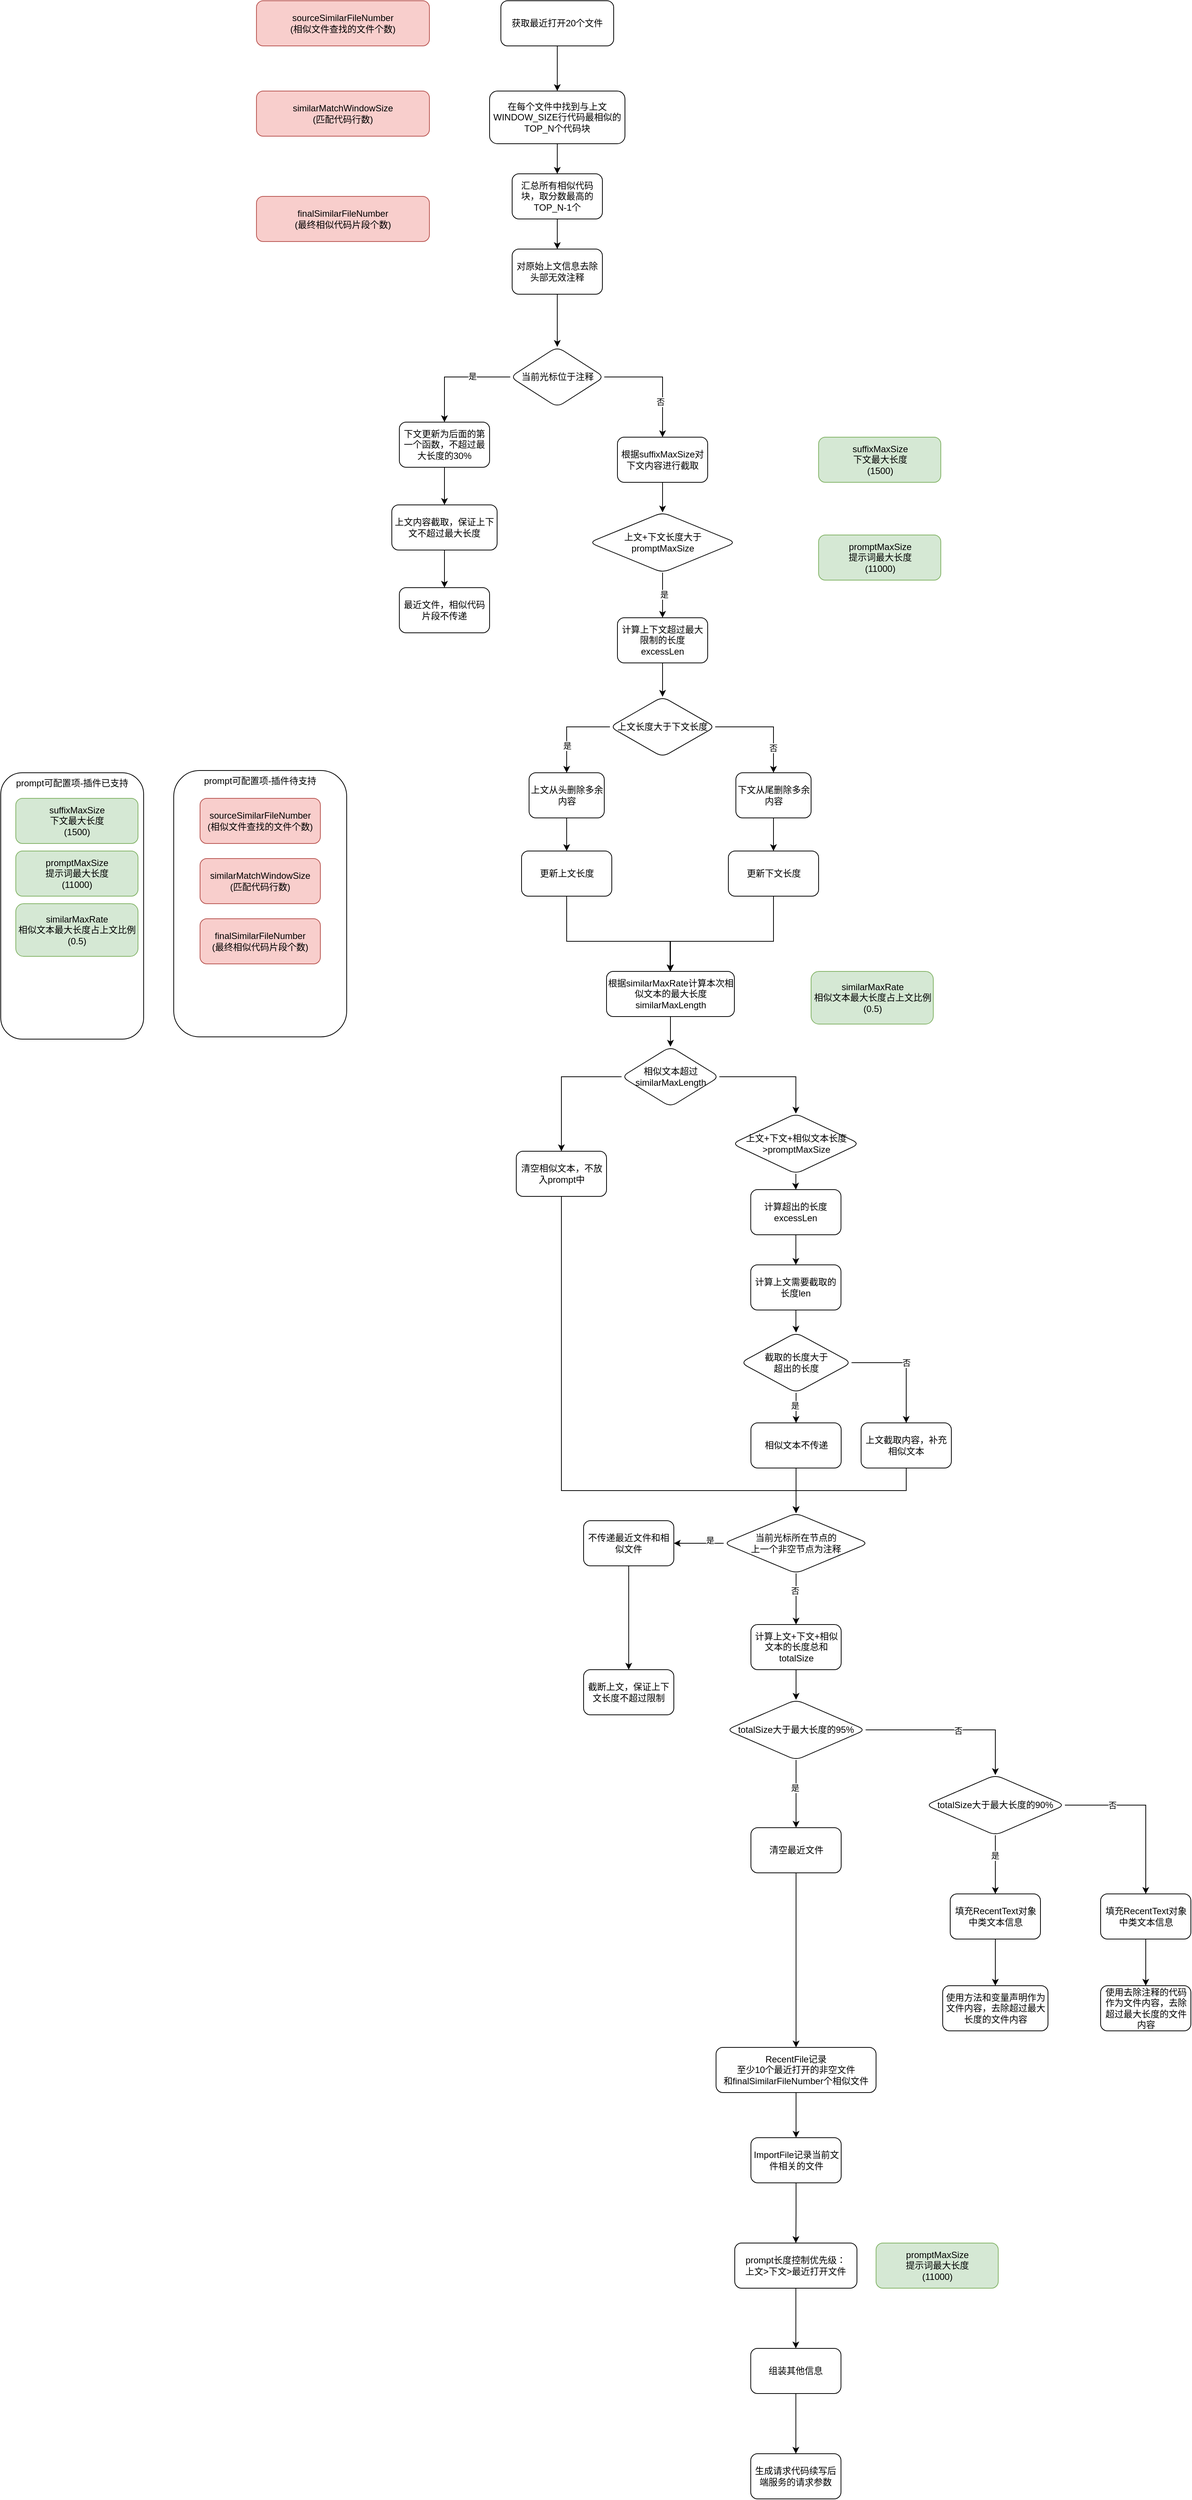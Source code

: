<mxfile version="24.6.4" type="github" pages="2">
  <diagram id="vzhNXn0cpR2loQYzylK0" name="代码续写prompt构建">
    <mxGraphModel dx="913" dy="1658" grid="1" gridSize="10" guides="1" tooltips="1" connect="1" arrows="1" fold="1" page="1" pageScale="1" pageWidth="827" pageHeight="1169" math="0" shadow="0">
      <root>
        <mxCell id="0" />
        <mxCell id="1" parent="0" />
        <mxCell id="B659ajGcxB3UIlLO64on-79" value="prompt可配置项-插件待支持" style="rounded=1;whiteSpace=wrap;html=1;verticalAlign=top;" vertex="1" parent="1">
          <mxGeometry x="740" y="603" width="230" height="354.01" as="geometry" />
        </mxCell>
        <mxCell id="raw9m31f8Q8C_QpOb1Fa-11" value="" style="edgeStyle=orthogonalEdgeStyle;rounded=0;orthogonalLoop=1;jettySize=auto;html=1;" parent="1" source="raw9m31f8Q8C_QpOb1Fa-6" target="raw9m31f8Q8C_QpOb1Fa-7" edge="1">
          <mxGeometry relative="1" as="geometry" />
        </mxCell>
        <mxCell id="raw9m31f8Q8C_QpOb1Fa-6" value="获取最近打开20个文件" style="rounded=1;whiteSpace=wrap;html=1;" parent="1" vertex="1">
          <mxGeometry x="1175" y="-420" width="150" height="60" as="geometry" />
        </mxCell>
        <mxCell id="raw9m31f8Q8C_QpOb1Fa-13" value="" style="edgeStyle=orthogonalEdgeStyle;rounded=0;orthogonalLoop=1;jettySize=auto;html=1;" parent="1" source="raw9m31f8Q8C_QpOb1Fa-7" target="raw9m31f8Q8C_QpOb1Fa-12" edge="1">
          <mxGeometry relative="1" as="geometry" />
        </mxCell>
        <mxCell id="raw9m31f8Q8C_QpOb1Fa-7" value="在每个文件中找到与上文WINDOW_SIZE行代码最相似的TOP_N个代码块" style="rounded=1;whiteSpace=wrap;html=1;" parent="1" vertex="1">
          <mxGeometry x="1160" y="-300" width="180" height="70" as="geometry" />
        </mxCell>
        <mxCell id="B659ajGcxB3UIlLO64on-47" style="edgeStyle=orthogonalEdgeStyle;rounded=0;orthogonalLoop=1;jettySize=auto;html=1;entryX=0.5;entryY=0;entryDx=0;entryDy=0;" edge="1" parent="1" source="raw9m31f8Q8C_QpOb1Fa-12" target="raw9m31f8Q8C_QpOb1Fa-14">
          <mxGeometry relative="1" as="geometry" />
        </mxCell>
        <mxCell id="raw9m31f8Q8C_QpOb1Fa-12" value="汇总所有相似代码块，取分数最高的TOP_N-1个" style="whiteSpace=wrap;html=1;rounded=1;" parent="1" vertex="1">
          <mxGeometry x="1190" y="-190" width="120" height="60" as="geometry" />
        </mxCell>
        <mxCell id="raw9m31f8Q8C_QpOb1Fa-16" value="" style="edgeStyle=orthogonalEdgeStyle;rounded=0;orthogonalLoop=1;jettySize=auto;html=1;" parent="1" source="raw9m31f8Q8C_QpOb1Fa-14" target="raw9m31f8Q8C_QpOb1Fa-15" edge="1">
          <mxGeometry relative="1" as="geometry" />
        </mxCell>
        <mxCell id="raw9m31f8Q8C_QpOb1Fa-14" value="对原始上文信息去除头部无效注释" style="rounded=1;whiteSpace=wrap;html=1;" parent="1" vertex="1">
          <mxGeometry x="1190" y="-90" width="120" height="60" as="geometry" />
        </mxCell>
        <mxCell id="raw9m31f8Q8C_QpOb1Fa-18" value="" style="edgeStyle=orthogonalEdgeStyle;rounded=0;orthogonalLoop=1;jettySize=auto;html=1;" parent="1" source="raw9m31f8Q8C_QpOb1Fa-15" target="raw9m31f8Q8C_QpOb1Fa-17" edge="1">
          <mxGeometry relative="1" as="geometry" />
        </mxCell>
        <mxCell id="raw9m31f8Q8C_QpOb1Fa-19" value="是" style="edgeLabel;html=1;align=center;verticalAlign=middle;resizable=0;points=[];" parent="raw9m31f8Q8C_QpOb1Fa-18" vertex="1" connectable="0">
          <mxGeometry x="-0.316" y="-1" relative="1" as="geometry">
            <mxPoint as="offset" />
          </mxGeometry>
        </mxCell>
        <mxCell id="raw9m31f8Q8C_QpOb1Fa-21" value="" style="edgeStyle=orthogonalEdgeStyle;rounded=0;orthogonalLoop=1;jettySize=auto;html=1;" parent="1" source="raw9m31f8Q8C_QpOb1Fa-15" target="raw9m31f8Q8C_QpOb1Fa-20" edge="1">
          <mxGeometry relative="1" as="geometry" />
        </mxCell>
        <mxCell id="raw9m31f8Q8C_QpOb1Fa-22" value="否" style="edgeLabel;html=1;align=center;verticalAlign=middle;resizable=0;points=[];" parent="raw9m31f8Q8C_QpOb1Fa-21" vertex="1" connectable="0">
          <mxGeometry x="0.403" y="-3" relative="1" as="geometry">
            <mxPoint as="offset" />
          </mxGeometry>
        </mxCell>
        <mxCell id="raw9m31f8Q8C_QpOb1Fa-15" value="当前光标位于注释" style="rhombus;whiteSpace=wrap;html=1;rounded=1;" parent="1" vertex="1">
          <mxGeometry x="1187.5" y="40" width="125" height="80" as="geometry" />
        </mxCell>
        <mxCell id="raw9m31f8Q8C_QpOb1Fa-24" value="" style="edgeStyle=orthogonalEdgeStyle;rounded=0;orthogonalLoop=1;jettySize=auto;html=1;" parent="1" source="raw9m31f8Q8C_QpOb1Fa-17" target="raw9m31f8Q8C_QpOb1Fa-23" edge="1">
          <mxGeometry relative="1" as="geometry" />
        </mxCell>
        <mxCell id="raw9m31f8Q8C_QpOb1Fa-17" value="下文更新为后面的第一个函数，不超过最大长度的30%" style="whiteSpace=wrap;html=1;rounded=1;" parent="1" vertex="1">
          <mxGeometry x="1040" y="140" width="120" height="60" as="geometry" />
        </mxCell>
        <mxCell id="raw9m31f8Q8C_QpOb1Fa-28" value="" style="edgeStyle=orthogonalEdgeStyle;rounded=0;orthogonalLoop=1;jettySize=auto;html=1;" parent="1" source="raw9m31f8Q8C_QpOb1Fa-20" target="raw9m31f8Q8C_QpOb1Fa-27" edge="1">
          <mxGeometry relative="1" as="geometry" />
        </mxCell>
        <mxCell id="raw9m31f8Q8C_QpOb1Fa-20" value="根据suffix&lt;span style=&quot;background-color: initial;&quot;&gt;MaxSize&lt;/span&gt;对下文内容进行截取" style="whiteSpace=wrap;html=1;rounded=1;" parent="1" vertex="1">
          <mxGeometry x="1330" y="160" width="120" height="60" as="geometry" />
        </mxCell>
        <mxCell id="raw9m31f8Q8C_QpOb1Fa-26" value="" style="edgeStyle=orthogonalEdgeStyle;rounded=0;orthogonalLoop=1;jettySize=auto;html=1;" parent="1" source="raw9m31f8Q8C_QpOb1Fa-23" target="raw9m31f8Q8C_QpOb1Fa-25" edge="1">
          <mxGeometry relative="1" as="geometry" />
        </mxCell>
        <mxCell id="raw9m31f8Q8C_QpOb1Fa-23" value="上文内容截取，保证上下文不超过最大长度" style="whiteSpace=wrap;html=1;rounded=1;" parent="1" vertex="1">
          <mxGeometry x="1030" y="250" width="140" height="60" as="geometry" />
        </mxCell>
        <mxCell id="raw9m31f8Q8C_QpOb1Fa-25" value="最近文件，相似代码片段不传递" style="whiteSpace=wrap;html=1;rounded=1;" parent="1" vertex="1">
          <mxGeometry x="1040" y="360" width="120" height="60" as="geometry" />
        </mxCell>
        <mxCell id="raw9m31f8Q8C_QpOb1Fa-30" value="" style="edgeStyle=orthogonalEdgeStyle;rounded=0;orthogonalLoop=1;jettySize=auto;html=1;" parent="1" source="raw9m31f8Q8C_QpOb1Fa-27" target="raw9m31f8Q8C_QpOb1Fa-29" edge="1">
          <mxGeometry relative="1" as="geometry" />
        </mxCell>
        <mxCell id="B659ajGcxB3UIlLO64on-53" value="是" style="edgeLabel;html=1;align=center;verticalAlign=middle;resizable=0;points=[];" vertex="1" connectable="0" parent="raw9m31f8Q8C_QpOb1Fa-30">
          <mxGeometry x="-0.047" y="2" relative="1" as="geometry">
            <mxPoint as="offset" />
          </mxGeometry>
        </mxCell>
        <mxCell id="raw9m31f8Q8C_QpOb1Fa-27" value="上文+下文长度大于&lt;div&gt;promptMaxSize&lt;/div&gt;" style="rhombus;whiteSpace=wrap;html=1;rounded=1;" parent="1" vertex="1">
          <mxGeometry x="1292.5" y="260" width="195" height="80" as="geometry" />
        </mxCell>
        <mxCell id="raw9m31f8Q8C_QpOb1Fa-32" value="" style="edgeStyle=orthogonalEdgeStyle;rounded=0;orthogonalLoop=1;jettySize=auto;html=1;" parent="1" source="raw9m31f8Q8C_QpOb1Fa-29" target="raw9m31f8Q8C_QpOb1Fa-31" edge="1">
          <mxGeometry relative="1" as="geometry" />
        </mxCell>
        <mxCell id="raw9m31f8Q8C_QpOb1Fa-29" value="计算上下文超过最大限制的长度&lt;div&gt;excessLen&lt;/div&gt;" style="whiteSpace=wrap;html=1;rounded=1;" parent="1" vertex="1">
          <mxGeometry x="1330" y="400" width="120" height="60" as="geometry" />
        </mxCell>
        <mxCell id="raw9m31f8Q8C_QpOb1Fa-34" value="" style="edgeStyle=orthogonalEdgeStyle;rounded=0;orthogonalLoop=1;jettySize=auto;html=1;" parent="1" source="raw9m31f8Q8C_QpOb1Fa-31" target="raw9m31f8Q8C_QpOb1Fa-33" edge="1">
          <mxGeometry relative="1" as="geometry" />
        </mxCell>
        <mxCell id="raw9m31f8Q8C_QpOb1Fa-41" value="是" style="edgeLabel;html=1;align=center;verticalAlign=middle;resizable=0;points=[];" parent="raw9m31f8Q8C_QpOb1Fa-34" vertex="1" connectable="0">
          <mxGeometry x="-0.116" y="1" relative="1" as="geometry">
            <mxPoint x="-5" y="24" as="offset" />
          </mxGeometry>
        </mxCell>
        <mxCell id="raw9m31f8Q8C_QpOb1Fa-36" value="" style="edgeStyle=orthogonalEdgeStyle;rounded=0;orthogonalLoop=1;jettySize=auto;html=1;" parent="1" source="raw9m31f8Q8C_QpOb1Fa-31" target="raw9m31f8Q8C_QpOb1Fa-35" edge="1">
          <mxGeometry relative="1" as="geometry" />
        </mxCell>
        <mxCell id="raw9m31f8Q8C_QpOb1Fa-42" value="否" style="edgeLabel;html=1;align=center;verticalAlign=middle;resizable=0;points=[];" parent="raw9m31f8Q8C_QpOb1Fa-36" vertex="1" connectable="0">
          <mxGeometry x="0.516" y="-1" relative="1" as="geometry">
            <mxPoint as="offset" />
          </mxGeometry>
        </mxCell>
        <mxCell id="raw9m31f8Q8C_QpOb1Fa-31" value="上文长度大于下文长度" style="rhombus;whiteSpace=wrap;html=1;rounded=1;" parent="1" vertex="1">
          <mxGeometry x="1320" y="505" width="140" height="80" as="geometry" />
        </mxCell>
        <mxCell id="raw9m31f8Q8C_QpOb1Fa-38" value="" style="edgeStyle=orthogonalEdgeStyle;rounded=0;orthogonalLoop=1;jettySize=auto;html=1;" parent="1" source="raw9m31f8Q8C_QpOb1Fa-33" target="raw9m31f8Q8C_QpOb1Fa-37" edge="1">
          <mxGeometry relative="1" as="geometry" />
        </mxCell>
        <mxCell id="raw9m31f8Q8C_QpOb1Fa-33" value="上文从头删除多余内容" style="whiteSpace=wrap;html=1;rounded=1;" parent="1" vertex="1">
          <mxGeometry x="1212.5" y="605.99" width="100" height="60" as="geometry" />
        </mxCell>
        <mxCell id="raw9m31f8Q8C_QpOb1Fa-40" style="edgeStyle=orthogonalEdgeStyle;rounded=0;orthogonalLoop=1;jettySize=auto;html=1;entryX=0.5;entryY=0;entryDx=0;entryDy=0;" parent="1" source="raw9m31f8Q8C_QpOb1Fa-35" target="raw9m31f8Q8C_QpOb1Fa-39" edge="1">
          <mxGeometry relative="1" as="geometry" />
        </mxCell>
        <mxCell id="raw9m31f8Q8C_QpOb1Fa-35" value="下文从尾删除多余内容" style="whiteSpace=wrap;html=1;rounded=1;" parent="1" vertex="1">
          <mxGeometry x="1487.5" y="605.99" width="100" height="60" as="geometry" />
        </mxCell>
        <mxCell id="raw9m31f8Q8C_QpOb1Fa-47" style="edgeStyle=orthogonalEdgeStyle;rounded=0;orthogonalLoop=1;jettySize=auto;html=1;entryX=0.5;entryY=0;entryDx=0;entryDy=0;" parent="1" source="raw9m31f8Q8C_QpOb1Fa-37" target="raw9m31f8Q8C_QpOb1Fa-43" edge="1">
          <mxGeometry relative="1" as="geometry">
            <Array as="points">
              <mxPoint x="1263" y="830" />
              <mxPoint x="1400" y="830" />
            </Array>
          </mxGeometry>
        </mxCell>
        <mxCell id="raw9m31f8Q8C_QpOb1Fa-37" value="更新上文长度" style="whiteSpace=wrap;html=1;rounded=1;" parent="1" vertex="1">
          <mxGeometry x="1202.5" y="710" width="120" height="60" as="geometry" />
        </mxCell>
        <mxCell id="raw9m31f8Q8C_QpOb1Fa-46" style="edgeStyle=orthogonalEdgeStyle;rounded=0;orthogonalLoop=1;jettySize=auto;html=1;" parent="1" source="raw9m31f8Q8C_QpOb1Fa-39" target="raw9m31f8Q8C_QpOb1Fa-43" edge="1">
          <mxGeometry relative="1" as="geometry">
            <Array as="points">
              <mxPoint x="1537" y="830" />
              <mxPoint x="1400" y="830" />
            </Array>
          </mxGeometry>
        </mxCell>
        <mxCell id="raw9m31f8Q8C_QpOb1Fa-39" value="更新下文长度" style="whiteSpace=wrap;html=1;rounded=1;" parent="1" vertex="1">
          <mxGeometry x="1477.5" y="710" width="120" height="60" as="geometry" />
        </mxCell>
        <mxCell id="raw9m31f8Q8C_QpOb1Fa-49" value="" style="edgeStyle=orthogonalEdgeStyle;rounded=0;orthogonalLoop=1;jettySize=auto;html=1;" parent="1" source="raw9m31f8Q8C_QpOb1Fa-43" target="raw9m31f8Q8C_QpOb1Fa-48" edge="1">
          <mxGeometry relative="1" as="geometry" />
        </mxCell>
        <mxCell id="raw9m31f8Q8C_QpOb1Fa-43" value="根据similarMaxRate计算本次相似文本的最大长度&lt;div&gt;similarMaxLength&lt;/div&gt;" style="whiteSpace=wrap;html=1;rounded=1;" parent="1" vertex="1">
          <mxGeometry x="1315.5" y="870" width="170" height="60" as="geometry" />
        </mxCell>
        <mxCell id="raw9m31f8Q8C_QpOb1Fa-51" value="" style="edgeStyle=orthogonalEdgeStyle;rounded=0;orthogonalLoop=1;jettySize=auto;html=1;" parent="1" source="raw9m31f8Q8C_QpOb1Fa-48" target="raw9m31f8Q8C_QpOb1Fa-50" edge="1">
          <mxGeometry relative="1" as="geometry" />
        </mxCell>
        <mxCell id="raw9m31f8Q8C_QpOb1Fa-55" value="" style="edgeStyle=orthogonalEdgeStyle;rounded=0;orthogonalLoop=1;jettySize=auto;html=1;" parent="1" source="raw9m31f8Q8C_QpOb1Fa-48" target="raw9m31f8Q8C_QpOb1Fa-54" edge="1">
          <mxGeometry relative="1" as="geometry" />
        </mxCell>
        <mxCell id="raw9m31f8Q8C_QpOb1Fa-48" value="相似文本超过similarMaxLength" style="rhombus;whiteSpace=wrap;html=1;rounded=1;" parent="1" vertex="1">
          <mxGeometry x="1335.5" y="970" width="130" height="80" as="geometry" />
        </mxCell>
        <mxCell id="B659ajGcxB3UIlLO64on-59" style="edgeStyle=orthogonalEdgeStyle;rounded=0;orthogonalLoop=1;jettySize=auto;html=1;entryX=0.5;entryY=0;entryDx=0;entryDy=0;" edge="1" parent="1" source="raw9m31f8Q8C_QpOb1Fa-50" target="B659ajGcxB3UIlLO64on-11">
          <mxGeometry relative="1" as="geometry">
            <Array as="points">
              <mxPoint x="1256" y="1560" />
              <mxPoint x="1568" y="1560" />
            </Array>
          </mxGeometry>
        </mxCell>
        <mxCell id="raw9m31f8Q8C_QpOb1Fa-50" value="清空相似文本，不放入prompt中" style="whiteSpace=wrap;html=1;rounded=1;" parent="1" vertex="1">
          <mxGeometry x="1195.5" y="1109" width="120" height="60" as="geometry" />
        </mxCell>
        <mxCell id="raw9m31f8Q8C_QpOb1Fa-57" value="" style="edgeStyle=orthogonalEdgeStyle;rounded=0;orthogonalLoop=1;jettySize=auto;html=1;" parent="1" source="raw9m31f8Q8C_QpOb1Fa-54" target="raw9m31f8Q8C_QpOb1Fa-56" edge="1">
          <mxGeometry relative="1" as="geometry" />
        </mxCell>
        <mxCell id="raw9m31f8Q8C_QpOb1Fa-54" value="上文+下文+相似文本长度&amp;gt;promptMaxSize" style="rhombus;whiteSpace=wrap;html=1;rounded=1;" parent="1" vertex="1">
          <mxGeometry x="1482.5" y="1059" width="169.5" height="80" as="geometry" />
        </mxCell>
        <mxCell id="B659ajGcxB3UIlLO64on-2" value="" style="edgeStyle=orthogonalEdgeStyle;rounded=0;orthogonalLoop=1;jettySize=auto;html=1;" edge="1" parent="1" source="raw9m31f8Q8C_QpOb1Fa-56" target="B659ajGcxB3UIlLO64on-1">
          <mxGeometry relative="1" as="geometry" />
        </mxCell>
        <mxCell id="raw9m31f8Q8C_QpOb1Fa-56" value="计算超出的长度&lt;div&gt;excessLen&lt;/div&gt;" style="whiteSpace=wrap;html=1;rounded=1;" parent="1" vertex="1">
          <mxGeometry x="1507.25" y="1160" width="120" height="60" as="geometry" />
        </mxCell>
        <mxCell id="B659ajGcxB3UIlLO64on-4" value="" style="edgeStyle=orthogonalEdgeStyle;rounded=0;orthogonalLoop=1;jettySize=auto;html=1;" edge="1" parent="1" source="B659ajGcxB3UIlLO64on-1" target="B659ajGcxB3UIlLO64on-3">
          <mxGeometry relative="1" as="geometry" />
        </mxCell>
        <mxCell id="B659ajGcxB3UIlLO64on-1" value="计算上文需要截取的长度len" style="whiteSpace=wrap;html=1;rounded=1;" vertex="1" parent="1">
          <mxGeometry x="1507.25" y="1260" width="120" height="60" as="geometry" />
        </mxCell>
        <mxCell id="B659ajGcxB3UIlLO64on-6" value="" style="edgeStyle=orthogonalEdgeStyle;rounded=0;orthogonalLoop=1;jettySize=auto;html=1;" edge="1" parent="1" source="B659ajGcxB3UIlLO64on-3" target="B659ajGcxB3UIlLO64on-5">
          <mxGeometry relative="1" as="geometry" />
        </mxCell>
        <mxCell id="B659ajGcxB3UIlLO64on-9" value="是" style="edgeLabel;html=1;align=center;verticalAlign=middle;resizable=0;points=[];" vertex="1" connectable="0" parent="B659ajGcxB3UIlLO64on-6">
          <mxGeometry x="-0.164" y="-2" relative="1" as="geometry">
            <mxPoint as="offset" />
          </mxGeometry>
        </mxCell>
        <mxCell id="B659ajGcxB3UIlLO64on-8" value="" style="edgeStyle=orthogonalEdgeStyle;rounded=0;orthogonalLoop=1;jettySize=auto;html=1;" edge="1" parent="1" source="B659ajGcxB3UIlLO64on-3" target="B659ajGcxB3UIlLO64on-7">
          <mxGeometry relative="1" as="geometry" />
        </mxCell>
        <mxCell id="B659ajGcxB3UIlLO64on-10" value="否" style="edgeLabel;html=1;align=center;verticalAlign=middle;resizable=0;points=[];" vertex="1" connectable="0" parent="B659ajGcxB3UIlLO64on-8">
          <mxGeometry x="-0.055" relative="1" as="geometry">
            <mxPoint as="offset" />
          </mxGeometry>
        </mxCell>
        <mxCell id="B659ajGcxB3UIlLO64on-3" value="截取的长度大于&lt;div&gt;超出的长度&lt;/div&gt;" style="rhombus;whiteSpace=wrap;html=1;rounded=1;" vertex="1" parent="1">
          <mxGeometry x="1493.75" y="1350" width="147.5" height="80" as="geometry" />
        </mxCell>
        <mxCell id="B659ajGcxB3UIlLO64on-12" value="" style="edgeStyle=orthogonalEdgeStyle;rounded=0;orthogonalLoop=1;jettySize=auto;html=1;" edge="1" parent="1" source="B659ajGcxB3UIlLO64on-5" target="B659ajGcxB3UIlLO64on-11">
          <mxGeometry relative="1" as="geometry" />
        </mxCell>
        <mxCell id="B659ajGcxB3UIlLO64on-5" value="相似文本不传递" style="whiteSpace=wrap;html=1;rounded=1;" vertex="1" parent="1">
          <mxGeometry x="1507.5" y="1470" width="120" height="60" as="geometry" />
        </mxCell>
        <mxCell id="B659ajGcxB3UIlLO64on-58" style="edgeStyle=orthogonalEdgeStyle;rounded=0;orthogonalLoop=1;jettySize=auto;html=1;entryX=0.5;entryY=0;entryDx=0;entryDy=0;" edge="1" parent="1" source="B659ajGcxB3UIlLO64on-7" target="B659ajGcxB3UIlLO64on-11">
          <mxGeometry relative="1" as="geometry" />
        </mxCell>
        <mxCell id="B659ajGcxB3UIlLO64on-7" value="上文截取内容，补充相似文本" style="whiteSpace=wrap;html=1;rounded=1;" vertex="1" parent="1">
          <mxGeometry x="1654" y="1470" width="120" height="60" as="geometry" />
        </mxCell>
        <mxCell id="B659ajGcxB3UIlLO64on-14" value="" style="edgeStyle=orthogonalEdgeStyle;rounded=0;orthogonalLoop=1;jettySize=auto;html=1;" edge="1" parent="1" source="B659ajGcxB3UIlLO64on-11" target="B659ajGcxB3UIlLO64on-13">
          <mxGeometry relative="1" as="geometry" />
        </mxCell>
        <mxCell id="B659ajGcxB3UIlLO64on-19" value="是" style="edgeLabel;html=1;align=center;verticalAlign=middle;resizable=0;points=[];" vertex="1" connectable="0" parent="B659ajGcxB3UIlLO64on-14">
          <mxGeometry x="-0.44" y="-4" relative="1" as="geometry">
            <mxPoint as="offset" />
          </mxGeometry>
        </mxCell>
        <mxCell id="B659ajGcxB3UIlLO64on-25" value="" style="edgeStyle=orthogonalEdgeStyle;rounded=0;orthogonalLoop=1;jettySize=auto;html=1;" edge="1" parent="1" source="B659ajGcxB3UIlLO64on-11" target="B659ajGcxB3UIlLO64on-24">
          <mxGeometry relative="1" as="geometry" />
        </mxCell>
        <mxCell id="B659ajGcxB3UIlLO64on-26" value="否" style="edgeLabel;html=1;align=center;verticalAlign=middle;resizable=0;points=[];" vertex="1" connectable="0" parent="B659ajGcxB3UIlLO64on-25">
          <mxGeometry x="-0.32" y="-2" relative="1" as="geometry">
            <mxPoint as="offset" />
          </mxGeometry>
        </mxCell>
        <mxCell id="B659ajGcxB3UIlLO64on-11" value="当前光标所在节点的&lt;div&gt;上一个非空节点为注释&lt;/div&gt;" style="rhombus;whiteSpace=wrap;html=1;rounded=1;" vertex="1" parent="1">
          <mxGeometry x="1471.25" y="1590" width="192.5" height="80" as="geometry" />
        </mxCell>
        <mxCell id="B659ajGcxB3UIlLO64on-16" value="" style="edgeStyle=orthogonalEdgeStyle;rounded=0;orthogonalLoop=1;jettySize=auto;html=1;" edge="1" parent="1" source="B659ajGcxB3UIlLO64on-13" target="B659ajGcxB3UIlLO64on-15">
          <mxGeometry relative="1" as="geometry" />
        </mxCell>
        <mxCell id="B659ajGcxB3UIlLO64on-13" value="不传递最近文件和相似文件" style="whiteSpace=wrap;html=1;rounded=1;" vertex="1" parent="1">
          <mxGeometry x="1285" y="1600" width="120" height="60" as="geometry" />
        </mxCell>
        <mxCell id="B659ajGcxB3UIlLO64on-15" value="截断上文，保证上下文长度不超过限制" style="whiteSpace=wrap;html=1;rounded=1;" vertex="1" parent="1">
          <mxGeometry x="1285" y="1798" width="120" height="60" as="geometry" />
        </mxCell>
        <mxCell id="B659ajGcxB3UIlLO64on-28" value="" style="edgeStyle=orthogonalEdgeStyle;rounded=0;orthogonalLoop=1;jettySize=auto;html=1;" edge="1" parent="1" source="B659ajGcxB3UIlLO64on-24" target="B659ajGcxB3UIlLO64on-27">
          <mxGeometry relative="1" as="geometry" />
        </mxCell>
        <mxCell id="B659ajGcxB3UIlLO64on-24" value="计算上文+下文+相似文本的长度总和totalSize" style="whiteSpace=wrap;html=1;rounded=1;" vertex="1" parent="1">
          <mxGeometry x="1507.5" y="1738" width="120" height="60" as="geometry" />
        </mxCell>
        <mxCell id="B659ajGcxB3UIlLO64on-30" value="" style="edgeStyle=orthogonalEdgeStyle;rounded=0;orthogonalLoop=1;jettySize=auto;html=1;" edge="1" parent="1" source="B659ajGcxB3UIlLO64on-27" target="B659ajGcxB3UIlLO64on-29">
          <mxGeometry relative="1" as="geometry" />
        </mxCell>
        <mxCell id="B659ajGcxB3UIlLO64on-31" value="是" style="edgeLabel;html=1;align=center;verticalAlign=middle;resizable=0;points=[];" vertex="1" connectable="0" parent="B659ajGcxB3UIlLO64on-30">
          <mxGeometry x="-0.187" y="-2" relative="1" as="geometry">
            <mxPoint as="offset" />
          </mxGeometry>
        </mxCell>
        <mxCell id="B659ajGcxB3UIlLO64on-35" value="" style="edgeStyle=orthogonalEdgeStyle;rounded=0;orthogonalLoop=1;jettySize=auto;html=1;" edge="1" parent="1" source="B659ajGcxB3UIlLO64on-27" target="B659ajGcxB3UIlLO64on-34">
          <mxGeometry relative="1" as="geometry" />
        </mxCell>
        <mxCell id="B659ajGcxB3UIlLO64on-38" value="否" style="edgeLabel;html=1;align=center;verticalAlign=middle;resizable=0;points=[];" vertex="1" connectable="0" parent="B659ajGcxB3UIlLO64on-35">
          <mxGeometry x="0.052" y="-1" relative="1" as="geometry">
            <mxPoint as="offset" />
          </mxGeometry>
        </mxCell>
        <mxCell id="B659ajGcxB3UIlLO64on-27" value="totalSize大于最大长度的95%" style="rhombus;whiteSpace=wrap;html=1;rounded=1;" vertex="1" parent="1">
          <mxGeometry x="1475" y="1838" width="185" height="80" as="geometry" />
        </mxCell>
        <mxCell id="B659ajGcxB3UIlLO64on-62" value="" style="edgeStyle=orthogonalEdgeStyle;rounded=0;orthogonalLoop=1;jettySize=auto;html=1;" edge="1" parent="1" source="B659ajGcxB3UIlLO64on-29" target="B659ajGcxB3UIlLO64on-61">
          <mxGeometry relative="1" as="geometry" />
        </mxCell>
        <mxCell id="B659ajGcxB3UIlLO64on-29" value="清空最近文件" style="whiteSpace=wrap;html=1;rounded=1;" vertex="1" parent="1">
          <mxGeometry x="1507.5" y="2008" width="120" height="60" as="geometry" />
        </mxCell>
        <mxCell id="B659ajGcxB3UIlLO64on-37" value="" style="edgeStyle=orthogonalEdgeStyle;rounded=0;orthogonalLoop=1;jettySize=auto;html=1;" edge="1" parent="1" source="B659ajGcxB3UIlLO64on-34" target="B659ajGcxB3UIlLO64on-36">
          <mxGeometry relative="1" as="geometry" />
        </mxCell>
        <mxCell id="B659ajGcxB3UIlLO64on-45" value="是" style="edgeLabel;html=1;align=center;verticalAlign=middle;resizable=0;points=[];" vertex="1" connectable="0" parent="B659ajGcxB3UIlLO64on-37">
          <mxGeometry x="-0.308" y="-1" relative="1" as="geometry">
            <mxPoint as="offset" />
          </mxGeometry>
        </mxCell>
        <mxCell id="B659ajGcxB3UIlLO64on-42" value="" style="edgeStyle=orthogonalEdgeStyle;rounded=0;orthogonalLoop=1;jettySize=auto;html=1;" edge="1" parent="1" source="B659ajGcxB3UIlLO64on-34" target="B659ajGcxB3UIlLO64on-41">
          <mxGeometry relative="1" as="geometry" />
        </mxCell>
        <mxCell id="B659ajGcxB3UIlLO64on-46" value="否" style="edgeLabel;html=1;align=center;verticalAlign=middle;resizable=0;points=[];" vertex="1" connectable="0" parent="B659ajGcxB3UIlLO64on-42">
          <mxGeometry x="-0.447" relative="1" as="geometry">
            <mxPoint as="offset" />
          </mxGeometry>
        </mxCell>
        <mxCell id="B659ajGcxB3UIlLO64on-34" value="totalSize大于最大长度的90%" style="rhombus;whiteSpace=wrap;html=1;rounded=1;" vertex="1" parent="1">
          <mxGeometry x="1740" y="1938" width="185" height="80" as="geometry" />
        </mxCell>
        <mxCell id="B659ajGcxB3UIlLO64on-40" value="" style="edgeStyle=orthogonalEdgeStyle;rounded=0;orthogonalLoop=1;jettySize=auto;html=1;" edge="1" parent="1" source="B659ajGcxB3UIlLO64on-36" target="B659ajGcxB3UIlLO64on-39">
          <mxGeometry relative="1" as="geometry" />
        </mxCell>
        <mxCell id="B659ajGcxB3UIlLO64on-36" value="填充RecentText对象中类文本信息" style="whiteSpace=wrap;html=1;rounded=1;" vertex="1" parent="1">
          <mxGeometry x="1772.5" y="2096" width="120" height="60" as="geometry" />
        </mxCell>
        <mxCell id="B659ajGcxB3UIlLO64on-39" value="使用方法和变量声明作为文件内容，去除超过最大长度的文件内容" style="whiteSpace=wrap;html=1;rounded=1;" vertex="1" parent="1">
          <mxGeometry x="1762.5" y="2218" width="140" height="60" as="geometry" />
        </mxCell>
        <mxCell id="B659ajGcxB3UIlLO64on-44" value="" style="edgeStyle=orthogonalEdgeStyle;rounded=0;orthogonalLoop=1;jettySize=auto;html=1;" edge="1" parent="1" source="B659ajGcxB3UIlLO64on-41" target="B659ajGcxB3UIlLO64on-43">
          <mxGeometry relative="1" as="geometry" />
        </mxCell>
        <mxCell id="B659ajGcxB3UIlLO64on-41" value="填充RecentText对象中类文本信息" style="whiteSpace=wrap;html=1;rounded=1;" vertex="1" parent="1">
          <mxGeometry x="1972.5" y="2096" width="120" height="60" as="geometry" />
        </mxCell>
        <mxCell id="B659ajGcxB3UIlLO64on-43" value="使用去除注释的代码作为&lt;span style=&quot;background-color: initial;&quot;&gt;文件内容，去除超过最大长度的文件内容&lt;/span&gt;" style="whiteSpace=wrap;html=1;rounded=1;" vertex="1" parent="1">
          <mxGeometry x="1972.5" y="2218" width="120" height="60" as="geometry" />
        </mxCell>
        <mxCell id="B659ajGcxB3UIlLO64on-48" value="&lt;div&gt;&lt;span style=&quot;background-color: initial;&quot;&gt;sourceS&lt;/span&gt;imilar&lt;span style=&quot;background-color: initial;&quot;&gt;File&lt;/span&gt;&lt;span style=&quot;background-color: initial;&quot;&gt;Number&lt;/span&gt;&lt;/div&gt;&lt;div&gt;(相似文件查找的文件个数)&lt;/div&gt;" style="rounded=1;whiteSpace=wrap;html=1;fillColor=#f8cecc;strokeColor=#b85450;" vertex="1" parent="1">
          <mxGeometry x="850" y="-420" width="230" height="60" as="geometry" />
        </mxCell>
        <mxCell id="B659ajGcxB3UIlLO64on-49" value="&lt;div&gt;similarMatchWindowSize&lt;/div&gt;&lt;div&gt;&lt;span style=&quot;background-color: initial;&quot;&gt;(匹配代码行数)&lt;/span&gt;&lt;/div&gt;" style="rounded=1;whiteSpace=wrap;html=1;fillColor=#f8cecc;strokeColor=#b85450;" vertex="1" parent="1">
          <mxGeometry x="850" y="-300" width="230" height="60" as="geometry" />
        </mxCell>
        <mxCell id="B659ajGcxB3UIlLO64on-50" value="&lt;div&gt;finalSimilarFileNumber&lt;/div&gt;&lt;div&gt;(最终相似代码片段个数)&lt;/div&gt;" style="rounded=1;whiteSpace=wrap;html=1;fillColor=#f8cecc;strokeColor=#b85450;" vertex="1" parent="1">
          <mxGeometry x="850" y="-160" width="230" height="60" as="geometry" />
        </mxCell>
        <mxCell id="B659ajGcxB3UIlLO64on-54" value="&lt;div&gt;&lt;div&gt;suffix&lt;span style=&quot;background-color: initial;&quot;&gt;MaxSize&lt;/span&gt;&lt;/div&gt;&lt;/div&gt;&lt;div&gt;下文最大长度&lt;/div&gt;&lt;div&gt;&lt;span style=&quot;background-color: initial;&quot;&gt;(1500)&lt;/span&gt;&lt;br&gt;&lt;/div&gt;" style="rounded=1;whiteSpace=wrap;html=1;fillColor=#d5e8d4;strokeColor=#82b366;" vertex="1" parent="1">
          <mxGeometry x="1597.5" y="160" width="162.5" height="60" as="geometry" />
        </mxCell>
        <mxCell id="B659ajGcxB3UIlLO64on-55" value="&lt;div&gt;promptMaxSize&lt;br&gt;&lt;/div&gt;&lt;div&gt;提示词最大长度&lt;/div&gt;&lt;div&gt;&lt;span style=&quot;background-color: initial;&quot;&gt;(11000)&lt;/span&gt;&lt;/div&gt;" style="rounded=1;whiteSpace=wrap;html=1;fillColor=#d5e8d4;strokeColor=#82b366;" vertex="1" parent="1">
          <mxGeometry x="1597.5" y="290" width="162.5" height="60" as="geometry" />
        </mxCell>
        <mxCell id="B659ajGcxB3UIlLO64on-57" value="&lt;div&gt;similarMaxRate&lt;br&gt;&lt;/div&gt;相似文本最大长度占上文比例&lt;div&gt;(0.5)&lt;/div&gt;" style="rounded=1;whiteSpace=wrap;html=1;fillColor=#d5e8d4;strokeColor=#82b366;" vertex="1" parent="1">
          <mxGeometry x="1587.5" y="870" width="162.5" height="70" as="geometry" />
        </mxCell>
        <mxCell id="B659ajGcxB3UIlLO64on-64" value="" style="edgeStyle=orthogonalEdgeStyle;rounded=0;orthogonalLoop=1;jettySize=auto;html=1;" edge="1" parent="1" source="B659ajGcxB3UIlLO64on-61" target="B659ajGcxB3UIlLO64on-63">
          <mxGeometry relative="1" as="geometry" />
        </mxCell>
        <mxCell id="B659ajGcxB3UIlLO64on-61" value="RecentFile记录&lt;div&gt;至少10个最近打开的非空文件&lt;/div&gt;&lt;div&gt;和finalSimilarFileNumber个相似文件&lt;/div&gt;" style="whiteSpace=wrap;html=1;rounded=1;" vertex="1" parent="1">
          <mxGeometry x="1461.13" y="2300" width="212.75" height="60" as="geometry" />
        </mxCell>
        <mxCell id="B659ajGcxB3UIlLO64on-66" value="" style="edgeStyle=orthogonalEdgeStyle;rounded=0;orthogonalLoop=1;jettySize=auto;html=1;" edge="1" parent="1" source="B659ajGcxB3UIlLO64on-63" target="B659ajGcxB3UIlLO64on-65">
          <mxGeometry relative="1" as="geometry" />
        </mxCell>
        <mxCell id="B659ajGcxB3UIlLO64on-63" value="ImportFile记录当前文件相关的文件" style="whiteSpace=wrap;html=1;rounded=1;" vertex="1" parent="1">
          <mxGeometry x="1507.505" y="2420" width="120" height="60" as="geometry" />
        </mxCell>
        <mxCell id="B659ajGcxB3UIlLO64on-69" value="" style="edgeStyle=orthogonalEdgeStyle;rounded=0;orthogonalLoop=1;jettySize=auto;html=1;" edge="1" parent="1" source="B659ajGcxB3UIlLO64on-65" target="B659ajGcxB3UIlLO64on-68">
          <mxGeometry relative="1" as="geometry" />
        </mxCell>
        <mxCell id="B659ajGcxB3UIlLO64on-65" value="prompt长度控制&lt;span style=&quot;background-color: initial;&quot;&gt;优先级：&lt;/span&gt;&lt;div&gt;上文&amp;gt;下文&amp;gt;最近打开文件&lt;/div&gt;" style="whiteSpace=wrap;html=1;rounded=1;" vertex="1" parent="1">
          <mxGeometry x="1486" y="2560" width="162.49" height="60" as="geometry" />
        </mxCell>
        <mxCell id="B659ajGcxB3UIlLO64on-67" value="&lt;div&gt;promptMaxSize&lt;br&gt;&lt;/div&gt;&lt;div&gt;提示词最大长度&lt;/div&gt;&lt;div&gt;&lt;span style=&quot;background-color: initial;&quot;&gt;(11000)&lt;/span&gt;&lt;/div&gt;" style="rounded=1;whiteSpace=wrap;html=1;fillColor=#d5e8d4;strokeColor=#82b366;" vertex="1" parent="1">
          <mxGeometry x="1673.88" y="2560" width="162.5" height="60" as="geometry" />
        </mxCell>
        <mxCell id="B659ajGcxB3UIlLO64on-71" value="" style="edgeStyle=orthogonalEdgeStyle;rounded=0;orthogonalLoop=1;jettySize=auto;html=1;" edge="1" parent="1" source="B659ajGcxB3UIlLO64on-68" target="B659ajGcxB3UIlLO64on-70">
          <mxGeometry relative="1" as="geometry" />
        </mxCell>
        <mxCell id="B659ajGcxB3UIlLO64on-68" value="组装其他信息" style="whiteSpace=wrap;html=1;rounded=1;" vertex="1" parent="1">
          <mxGeometry x="1507.245" y="2700" width="120" height="60" as="geometry" />
        </mxCell>
        <mxCell id="B659ajGcxB3UIlLO64on-70" value="生成请求代码续写后端服务的请求参数" style="whiteSpace=wrap;html=1;rounded=1;" vertex="1" parent="1">
          <mxGeometry x="1507.245" y="2840" width="120" height="60" as="geometry" />
        </mxCell>
        <mxCell id="B659ajGcxB3UIlLO64on-72" value="prompt可配置项-插件已支持" style="rounded=1;whiteSpace=wrap;html=1;verticalAlign=top;" vertex="1" parent="1">
          <mxGeometry x="510" y="605.99" width="190" height="354.01" as="geometry" />
        </mxCell>
        <mxCell id="B659ajGcxB3UIlLO64on-73" value="&lt;div&gt;&lt;span style=&quot;background-color: initial;&quot;&gt;sourceS&lt;/span&gt;imilar&lt;span style=&quot;background-color: initial;&quot;&gt;File&lt;/span&gt;&lt;span style=&quot;background-color: initial;&quot;&gt;Number&lt;/span&gt;&lt;/div&gt;&lt;div&gt;(相似文件查找的文件个数)&lt;/div&gt;" style="rounded=1;whiteSpace=wrap;html=1;fillColor=#f8cecc;strokeColor=#b85450;" vertex="1" parent="1">
          <mxGeometry x="775" y="640" width="160" height="60" as="geometry" />
        </mxCell>
        <mxCell id="B659ajGcxB3UIlLO64on-74" value="&lt;div&gt;similarMatchWindowSize&lt;/div&gt;&lt;div&gt;&lt;span style=&quot;background-color: initial;&quot;&gt;(匹配代码行数)&lt;/span&gt;&lt;/div&gt;" style="rounded=1;whiteSpace=wrap;html=1;fillColor=#f8cecc;strokeColor=#b85450;" vertex="1" parent="1">
          <mxGeometry x="775" y="720" width="160" height="60" as="geometry" />
        </mxCell>
        <mxCell id="B659ajGcxB3UIlLO64on-75" value="&lt;div&gt;finalSimilarFileNumber&lt;/div&gt;&lt;div&gt;(最终相似代码片段个数)&lt;/div&gt;" style="rounded=1;whiteSpace=wrap;html=1;fillColor=#f8cecc;strokeColor=#b85450;" vertex="1" parent="1">
          <mxGeometry x="775" y="800" width="160" height="60" as="geometry" />
        </mxCell>
        <mxCell id="B659ajGcxB3UIlLO64on-76" value="&lt;div&gt;&lt;div&gt;suffix&lt;span style=&quot;background-color: initial;&quot;&gt;MaxSize&lt;/span&gt;&lt;/div&gt;&lt;/div&gt;&lt;div&gt;下文最大长度&lt;/div&gt;&lt;div&gt;&lt;span style=&quot;background-color: initial;&quot;&gt;(1500)&lt;/span&gt;&lt;br&gt;&lt;/div&gt;" style="rounded=1;whiteSpace=wrap;html=1;fillColor=#d5e8d4;strokeColor=#82b366;" vertex="1" parent="1">
          <mxGeometry x="530" y="640" width="162.5" height="60" as="geometry" />
        </mxCell>
        <mxCell id="B659ajGcxB3UIlLO64on-77" value="&lt;div&gt;promptMaxSize&lt;br&gt;&lt;/div&gt;&lt;div&gt;提示词最大长度&lt;/div&gt;&lt;div&gt;&lt;span style=&quot;background-color: initial;&quot;&gt;(11000)&lt;/span&gt;&lt;/div&gt;" style="rounded=1;whiteSpace=wrap;html=1;fillColor=#d5e8d4;strokeColor=#82b366;" vertex="1" parent="1">
          <mxGeometry x="530" y="710" width="162.5" height="60" as="geometry" />
        </mxCell>
        <mxCell id="B659ajGcxB3UIlLO64on-78" value="&lt;div&gt;similarMaxRate&lt;br&gt;&lt;/div&gt;相似文本最大长度占上文比例&lt;div&gt;(0.5)&lt;/div&gt;" style="rounded=1;whiteSpace=wrap;html=1;fillColor=#d5e8d4;strokeColor=#82b366;" vertex="1" parent="1">
          <mxGeometry x="530" y="780" width="162.5" height="70" as="geometry" />
        </mxCell>
      </root>
    </mxGraphModel>
  </diagram>
  <diagram name="第 1 页" id="jEDfotLl1M53ruZNgKZM">
    <mxGraphModel dx="1167" dy="624" grid="1" gridSize="10" guides="1" tooltips="1" connect="1" arrows="1" fold="1" page="1" pageScale="1" pageWidth="827" pageHeight="1169" math="0" shadow="0">
      <root>
        <mxCell id="0" />
        <mxCell id="1" parent="0" />
        <mxCell id="xEuWGb0h00F0R__ui8Ct-12" style="edgeStyle=orthogonalEdgeStyle;rounded=0;orthogonalLoop=1;jettySize=auto;html=1;entryX=0.5;entryY=0;entryDx=0;entryDy=0;" edge="1" parent="1" source="xEuWGb0h00F0R__ui8Ct-1" target="xEuWGb0h00F0R__ui8Ct-2">
          <mxGeometry relative="1" as="geometry" />
        </mxCell>
        <mxCell id="xEuWGb0h00F0R__ui8Ct-1" value="上下文prompt" style="rounded=1;whiteSpace=wrap;html=1;" vertex="1" parent="1">
          <mxGeometry x="295" y="40" width="120" height="60" as="geometry" />
        </mxCell>
        <mxCell id="xEuWGb0h00F0R__ui8Ct-13" style="edgeStyle=orthogonalEdgeStyle;rounded=0;orthogonalLoop=1;jettySize=auto;html=1;" edge="1" parent="1" source="xEuWGb0h00F0R__ui8Ct-2" target="xEuWGb0h00F0R__ui8Ct-3">
          <mxGeometry relative="1" as="geometry" />
        </mxCell>
        <mxCell id="xEuWGb0h00F0R__ui8Ct-2" value="切分成行" style="rounded=1;whiteSpace=wrap;html=1;" vertex="1" parent="1">
          <mxGeometry x="295" y="150" width="120" height="60" as="geometry" />
        </mxCell>
        <mxCell id="xEuWGb0h00F0R__ui8Ct-5" value="" style="edgeStyle=orthogonalEdgeStyle;rounded=0;orthogonalLoop=1;jettySize=auto;html=1;" edge="1" parent="1" source="xEuWGb0h00F0R__ui8Ct-3" target="xEuWGb0h00F0R__ui8Ct-4">
          <mxGeometry relative="1" as="geometry" />
        </mxCell>
        <mxCell id="xEuWGb0h00F0R__ui8Ct-3" value="切分成单词&lt;div&gt;(排除空和数字开头的单词)&lt;/div&gt;" style="rounded=1;whiteSpace=wrap;html=1;" vertex="1" parent="1">
          <mxGeometry x="280" y="250" width="150" height="60" as="geometry" />
        </mxCell>
        <mxCell id="xEuWGb0h00F0R__ui8Ct-7" value="" style="edgeStyle=orthogonalEdgeStyle;rounded=0;orthogonalLoop=1;jettySize=auto;html=1;" edge="1" parent="1" source="xEuWGb0h00F0R__ui8Ct-4" target="xEuWGb0h00F0R__ui8Ct-6">
          <mxGeometry relative="1" as="geometry" />
        </mxCell>
        <mxCell id="xEuWGb0h00F0R__ui8Ct-4" value="需要排除关键词" style="rhombus;whiteSpace=wrap;html=1;rounded=1;" vertex="1" parent="1">
          <mxGeometry x="287.5" y="340" width="135" height="60" as="geometry" />
        </mxCell>
        <mxCell id="xEuWGb0h00F0R__ui8Ct-9" value="" style="edgeStyle=orthogonalEdgeStyle;rounded=0;orthogonalLoop=1;jettySize=auto;html=1;" edge="1" parent="1" source="xEuWGb0h00F0R__ui8Ct-6" target="xEuWGb0h00F0R__ui8Ct-8">
          <mxGeometry relative="1" as="geometry" />
        </mxCell>
        <mxCell id="xEuWGb0h00F0R__ui8Ct-6" value="删除关键词" style="whiteSpace=wrap;html=1;rounded=1;" vertex="1" parent="1">
          <mxGeometry x="295" y="440" width="120" height="60" as="geometry" />
        </mxCell>
        <mxCell id="xEuWGb0h00F0R__ui8Ct-11" value="" style="edgeStyle=orthogonalEdgeStyle;rounded=0;orthogonalLoop=1;jettySize=auto;html=1;" edge="1" parent="1" source="xEuWGb0h00F0R__ui8Ct-8" target="xEuWGb0h00F0R__ui8Ct-10">
          <mxGeometry relative="1" as="geometry" />
        </mxCell>
        <mxCell id="xEuWGb0h00F0R__ui8Ct-8" value="需要去重" style="rhombus;whiteSpace=wrap;html=1;rounded=1;" vertex="1" parent="1">
          <mxGeometry x="315" y="530" width="80" height="60" as="geometry" />
        </mxCell>
        <mxCell id="xEuWGb0h00F0R__ui8Ct-15" value="" style="edgeStyle=orthogonalEdgeStyle;rounded=0;orthogonalLoop=1;jettySize=auto;html=1;" edge="1" parent="1" source="xEuWGb0h00F0R__ui8Ct-10" target="xEuWGb0h00F0R__ui8Ct-14">
          <mxGeometry relative="1" as="geometry" />
        </mxCell>
        <mxCell id="xEuWGb0h00F0R__ui8Ct-10" value="关键词去重" style="whiteSpace=wrap;html=1;rounded=1;" vertex="1" parent="1">
          <mxGeometry x="295" y="630" width="120" height="60" as="geometry" />
        </mxCell>
        <mxCell id="xEuWGb0h00F0R__ui8Ct-14" value="行数大于窗口大小" style="rhombus;whiteSpace=wrap;html=1;rounded=1;" vertex="1" parent="1">
          <mxGeometry x="292.5" y="740" width="125" height="80" as="geometry" />
        </mxCell>
      </root>
    </mxGraphModel>
  </diagram>
</mxfile>
